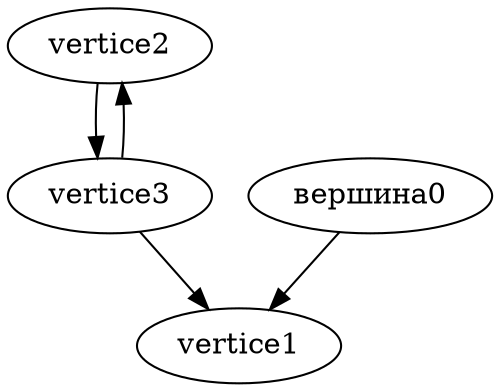 digraph G {
vertice2 -> vertice3;
vertice3 -> vertice2;
vertice3 -> vertice1;
вершина0 -> vertice1;
}
